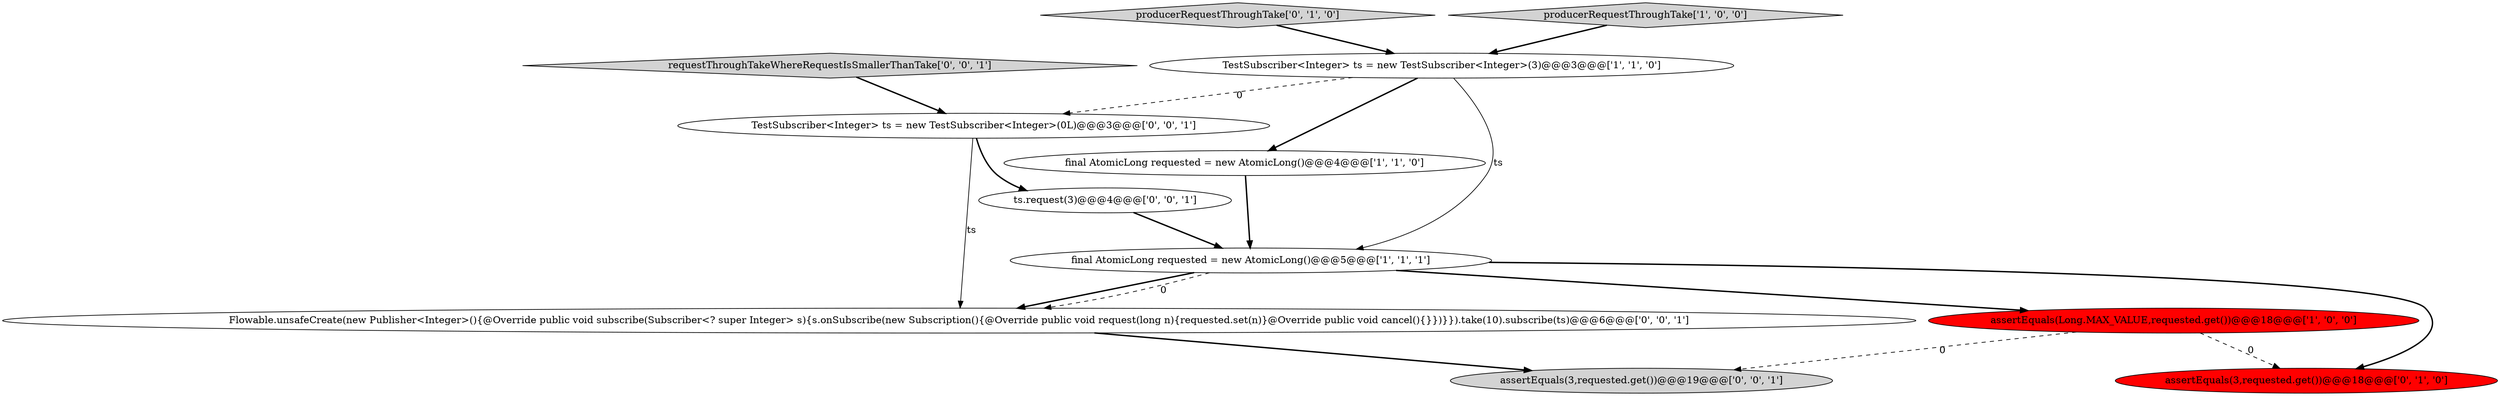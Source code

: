 digraph {
0 [style = filled, label = "TestSubscriber<Integer> ts = new TestSubscriber<Integer>(3)@@@3@@@['1', '1', '0']", fillcolor = white, shape = ellipse image = "AAA0AAABBB1BBB"];
10 [style = filled, label = "ts.request(3)@@@4@@@['0', '0', '1']", fillcolor = white, shape = ellipse image = "AAA0AAABBB3BBB"];
5 [style = filled, label = "producerRequestThroughTake['0', '1', '0']", fillcolor = lightgray, shape = diamond image = "AAA0AAABBB2BBB"];
9 [style = filled, label = "TestSubscriber<Integer> ts = new TestSubscriber<Integer>(0L)@@@3@@@['0', '0', '1']", fillcolor = white, shape = ellipse image = "AAA0AAABBB3BBB"];
11 [style = filled, label = "assertEquals(3,requested.get())@@@19@@@['0', '0', '1']", fillcolor = lightgray, shape = ellipse image = "AAA0AAABBB3BBB"];
3 [style = filled, label = "final AtomicLong requested = new AtomicLong()@@@4@@@['1', '1', '0']", fillcolor = white, shape = ellipse image = "AAA0AAABBB1BBB"];
7 [style = filled, label = "requestThroughTakeWhereRequestIsSmallerThanTake['0', '0', '1']", fillcolor = lightgray, shape = diamond image = "AAA0AAABBB3BBB"];
6 [style = filled, label = "assertEquals(3,requested.get())@@@18@@@['0', '1', '0']", fillcolor = red, shape = ellipse image = "AAA1AAABBB2BBB"];
8 [style = filled, label = "Flowable.unsafeCreate(new Publisher<Integer>(){@Override public void subscribe(Subscriber<? super Integer> s){s.onSubscribe(new Subscription(){@Override public void request(long n){requested.set(n)}@Override public void cancel(){}})}}).take(10).subscribe(ts)@@@6@@@['0', '0', '1']", fillcolor = white, shape = ellipse image = "AAA0AAABBB3BBB"];
1 [style = filled, label = "producerRequestThroughTake['1', '0', '0']", fillcolor = lightgray, shape = diamond image = "AAA0AAABBB1BBB"];
4 [style = filled, label = "final AtomicLong requested = new AtomicLong()@@@5@@@['1', '1', '1']", fillcolor = white, shape = ellipse image = "AAA0AAABBB1BBB"];
2 [style = filled, label = "assertEquals(Long.MAX_VALUE,requested.get())@@@18@@@['1', '0', '0']", fillcolor = red, shape = ellipse image = "AAA1AAABBB1BBB"];
0->3 [style = bold, label=""];
7->9 [style = bold, label=""];
4->8 [style = bold, label=""];
2->11 [style = dashed, label="0"];
4->2 [style = bold, label=""];
1->0 [style = bold, label=""];
9->10 [style = bold, label=""];
0->4 [style = solid, label="ts"];
5->0 [style = bold, label=""];
2->6 [style = dashed, label="0"];
0->9 [style = dashed, label="0"];
8->11 [style = bold, label=""];
4->6 [style = bold, label=""];
3->4 [style = bold, label=""];
9->8 [style = solid, label="ts"];
4->8 [style = dashed, label="0"];
10->4 [style = bold, label=""];
}
